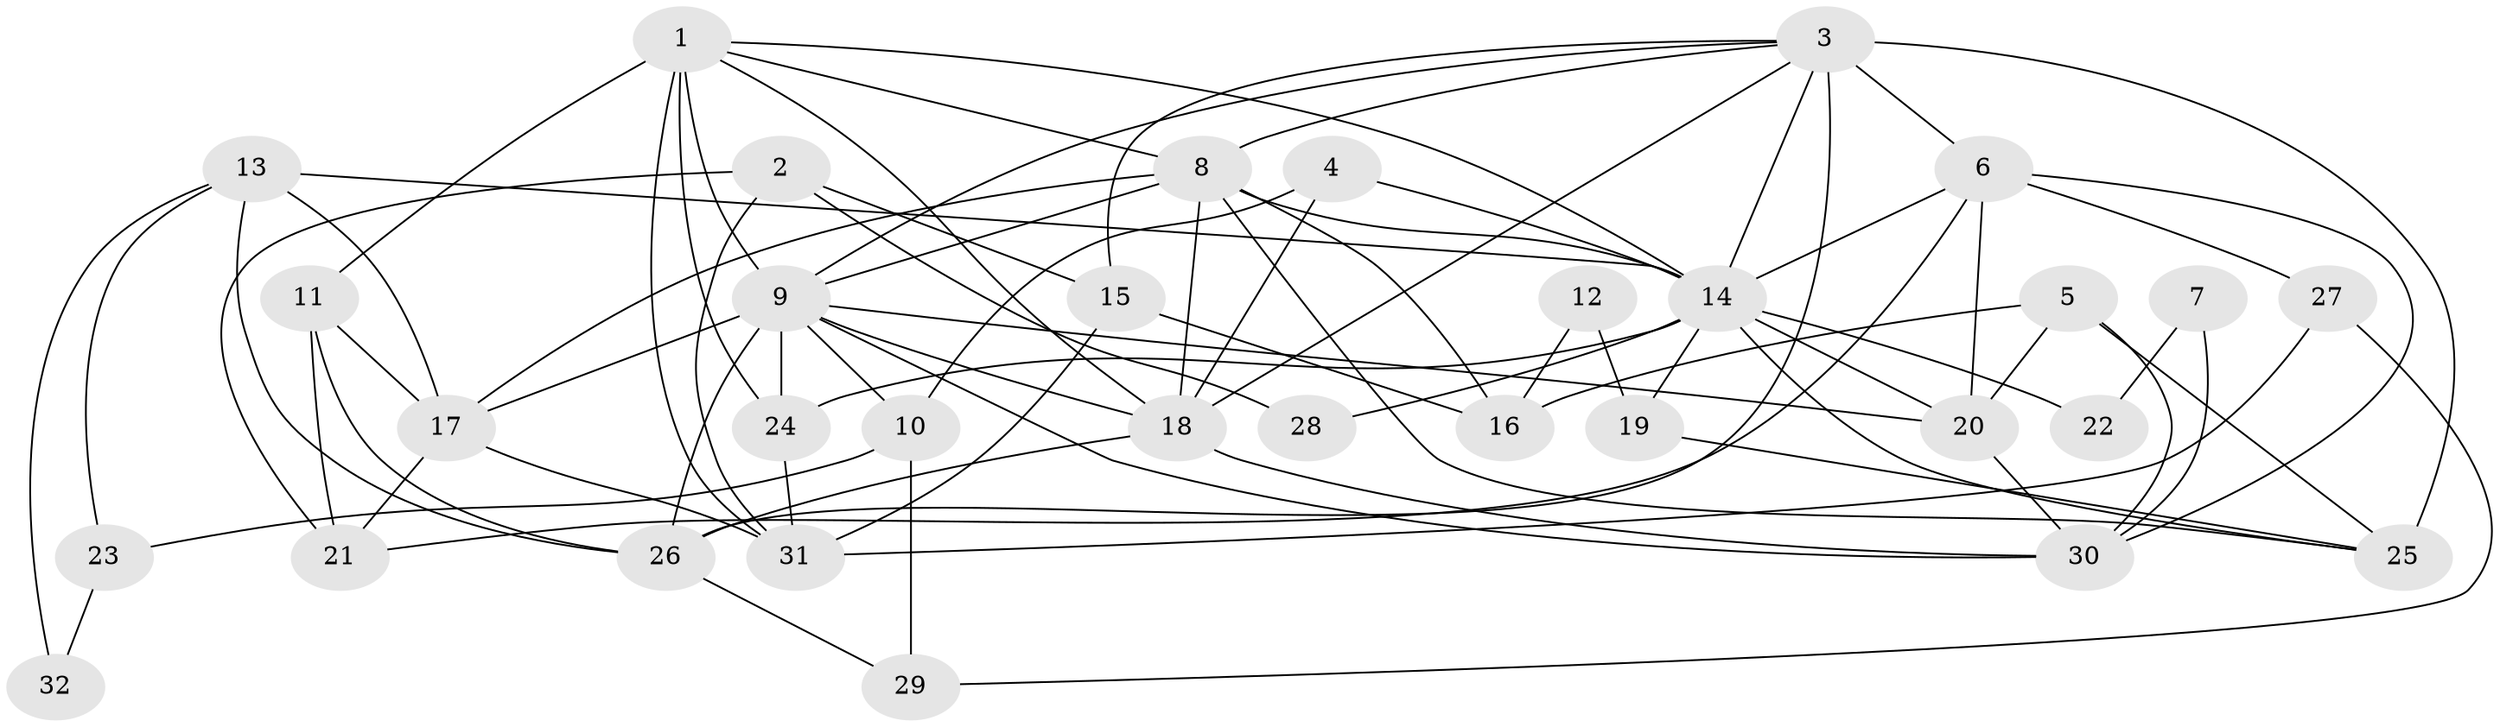 // original degree distribution, {3: 0.31746031746031744, 4: 0.2857142857142857, 2: 0.09523809523809523, 5: 0.14285714285714285, 7: 0.047619047619047616, 6: 0.1111111111111111}
// Generated by graph-tools (version 1.1) at 2025/51/03/04/25 22:51:21]
// undirected, 32 vertices, 77 edges
graph export_dot {
  node [color=gray90,style=filled];
  1;
  2;
  3;
  4;
  5;
  6;
  7;
  8;
  9;
  10;
  11;
  12;
  13;
  14;
  15;
  16;
  17;
  18;
  19;
  20;
  21;
  22;
  23;
  24;
  25;
  26;
  27;
  28;
  29;
  30;
  31;
  32;
  1 -- 8 [weight=1.0];
  1 -- 9 [weight=1.0];
  1 -- 11 [weight=1.0];
  1 -- 14 [weight=1.0];
  1 -- 18 [weight=1.0];
  1 -- 24 [weight=1.0];
  1 -- 31 [weight=1.0];
  2 -- 15 [weight=1.0];
  2 -- 21 [weight=1.0];
  2 -- 28 [weight=1.0];
  2 -- 31 [weight=1.0];
  3 -- 6 [weight=1.0];
  3 -- 8 [weight=1.0];
  3 -- 9 [weight=1.0];
  3 -- 14 [weight=1.0];
  3 -- 15 [weight=1.0];
  3 -- 18 [weight=1.0];
  3 -- 25 [weight=3.0];
  3 -- 26 [weight=1.0];
  4 -- 10 [weight=1.0];
  4 -- 14 [weight=1.0];
  4 -- 18 [weight=1.0];
  5 -- 16 [weight=1.0];
  5 -- 20 [weight=1.0];
  5 -- 25 [weight=1.0];
  5 -- 30 [weight=1.0];
  6 -- 14 [weight=1.0];
  6 -- 20 [weight=2.0];
  6 -- 21 [weight=1.0];
  6 -- 27 [weight=2.0];
  6 -- 30 [weight=1.0];
  7 -- 22 [weight=1.0];
  7 -- 30 [weight=1.0];
  8 -- 9 [weight=1.0];
  8 -- 14 [weight=1.0];
  8 -- 16 [weight=1.0];
  8 -- 17 [weight=1.0];
  8 -- 18 [weight=1.0];
  8 -- 25 [weight=1.0];
  9 -- 10 [weight=1.0];
  9 -- 17 [weight=1.0];
  9 -- 18 [weight=1.0];
  9 -- 20 [weight=2.0];
  9 -- 24 [weight=1.0];
  9 -- 26 [weight=1.0];
  9 -- 30 [weight=1.0];
  10 -- 23 [weight=1.0];
  10 -- 29 [weight=1.0];
  11 -- 17 [weight=1.0];
  11 -- 21 [weight=1.0];
  11 -- 26 [weight=1.0];
  12 -- 16 [weight=1.0];
  12 -- 19 [weight=1.0];
  13 -- 14 [weight=1.0];
  13 -- 17 [weight=2.0];
  13 -- 23 [weight=1.0];
  13 -- 26 [weight=1.0];
  13 -- 32 [weight=1.0];
  14 -- 19 [weight=1.0];
  14 -- 20 [weight=1.0];
  14 -- 22 [weight=2.0];
  14 -- 24 [weight=1.0];
  14 -- 25 [weight=1.0];
  14 -- 28 [weight=1.0];
  15 -- 16 [weight=1.0];
  15 -- 31 [weight=1.0];
  17 -- 21 [weight=1.0];
  17 -- 31 [weight=1.0];
  18 -- 26 [weight=1.0];
  18 -- 30 [weight=1.0];
  19 -- 25 [weight=1.0];
  20 -- 30 [weight=1.0];
  23 -- 32 [weight=1.0];
  24 -- 31 [weight=1.0];
  26 -- 29 [weight=1.0];
  27 -- 29 [weight=1.0];
  27 -- 31 [weight=1.0];
}
